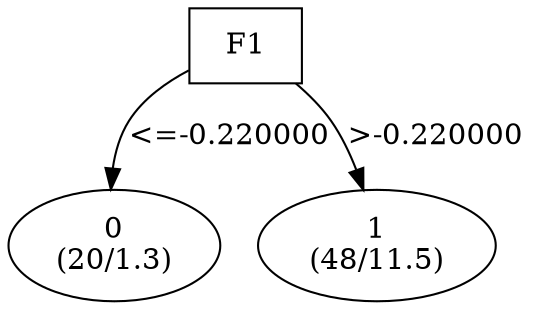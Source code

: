 digraph YaDT {
n0 [ shape=box, label="F1\n"]
n0 -> n1 [label="<=-0.220000"]
n1 [ shape=ellipse, label="0\n(20/1.3)"]
n0 -> n2 [label=">-0.220000"]
n2 [ shape=ellipse, label="1\n(48/11.5)"]
}
